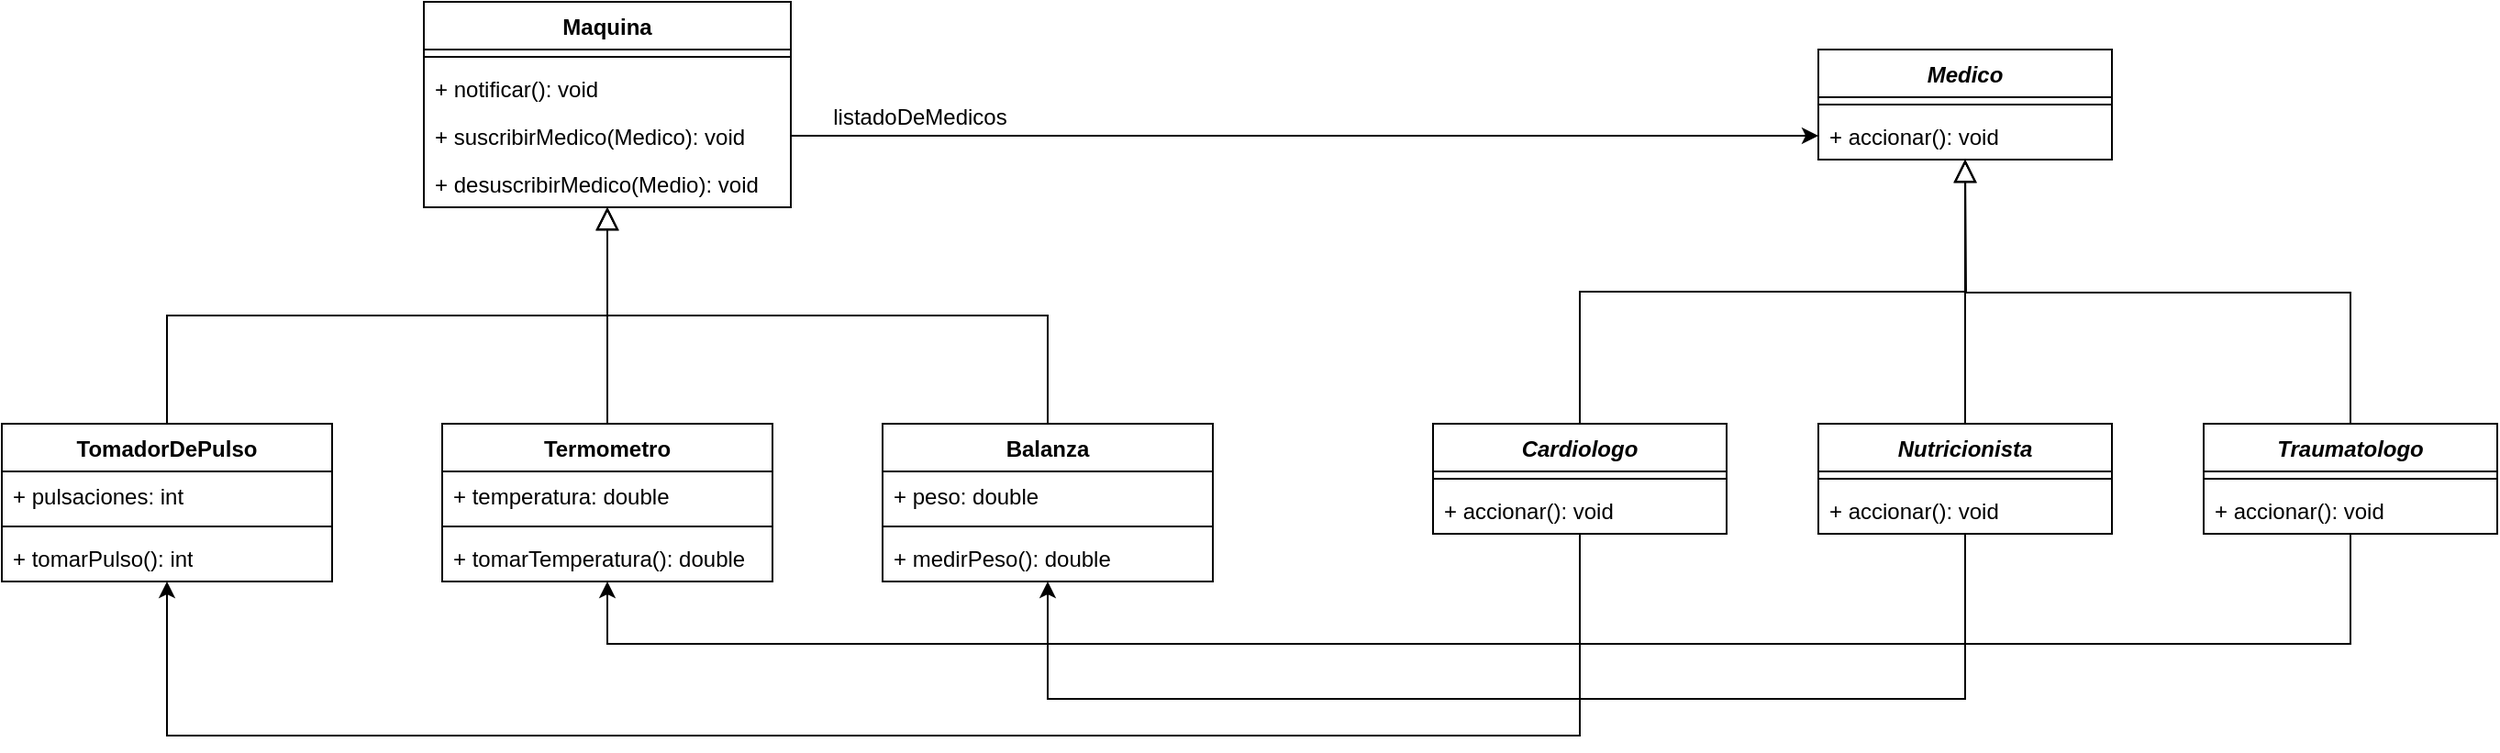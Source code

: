 <mxfile version="22.0.3" type="device">
  <diagram id="C5RBs43oDa-KdzZeNtuy" name="Page-1">
    <mxGraphModel dx="1863" dy="606" grid="1" gridSize="10" guides="1" tooltips="1" connect="1" arrows="1" fold="1" page="1" pageScale="1" pageWidth="827" pageHeight="1169" math="0" shadow="0">
      <root>
        <mxCell id="WIyWlLk6GJQsqaUBKTNV-0" />
        <mxCell id="WIyWlLk6GJQsqaUBKTNV-1" parent="WIyWlLk6GJQsqaUBKTNV-0" />
        <mxCell id="64J3aldOvtKYuGFHX58p-0" value="Maquina" style="swimlane;fontStyle=1;align=center;verticalAlign=top;childLayout=stackLayout;horizontal=1;startSize=26;horizontalStack=0;resizeParent=1;resizeParentMax=0;resizeLast=0;collapsible=1;marginBottom=0;whiteSpace=wrap;html=1;" vertex="1" parent="WIyWlLk6GJQsqaUBKTNV-1">
          <mxGeometry x="170" y="90" width="200" height="112" as="geometry" />
        </mxCell>
        <mxCell id="64J3aldOvtKYuGFHX58p-2" value="" style="line;strokeWidth=1;fillColor=none;align=left;verticalAlign=middle;spacingTop=-1;spacingLeft=3;spacingRight=3;rotatable=0;labelPosition=right;points=[];portConstraint=eastwest;strokeColor=inherit;" vertex="1" parent="64J3aldOvtKYuGFHX58p-0">
          <mxGeometry y="26" width="200" height="8" as="geometry" />
        </mxCell>
        <mxCell id="64J3aldOvtKYuGFHX58p-9" value="+ notificar(): void" style="text;strokeColor=none;fillColor=none;align=left;verticalAlign=top;spacingLeft=4;spacingRight=4;overflow=hidden;rotatable=0;points=[[0,0.5],[1,0.5]];portConstraint=eastwest;whiteSpace=wrap;html=1;" vertex="1" parent="64J3aldOvtKYuGFHX58p-0">
          <mxGeometry y="34" width="200" height="26" as="geometry" />
        </mxCell>
        <mxCell id="64J3aldOvtKYuGFHX58p-8" value="+ suscribirMedico(Medico): void" style="text;strokeColor=none;fillColor=none;align=left;verticalAlign=top;spacingLeft=4;spacingRight=4;overflow=hidden;rotatable=0;points=[[0,0.5],[1,0.5]];portConstraint=eastwest;whiteSpace=wrap;html=1;" vertex="1" parent="64J3aldOvtKYuGFHX58p-0">
          <mxGeometry y="60" width="200" height="26" as="geometry" />
        </mxCell>
        <mxCell id="64J3aldOvtKYuGFHX58p-3" value="+ desuscribirMedico(Medio): void" style="text;strokeColor=none;fillColor=none;align=left;verticalAlign=top;spacingLeft=4;spacingRight=4;overflow=hidden;rotatable=0;points=[[0,0.5],[1,0.5]];portConstraint=eastwest;whiteSpace=wrap;html=1;" vertex="1" parent="64J3aldOvtKYuGFHX58p-0">
          <mxGeometry y="86" width="200" height="26" as="geometry" />
        </mxCell>
        <mxCell id="64J3aldOvtKYuGFHX58p-10" value="&lt;i&gt;Medico&lt;/i&gt;" style="swimlane;fontStyle=1;align=center;verticalAlign=top;childLayout=stackLayout;horizontal=1;startSize=26;horizontalStack=0;resizeParent=1;resizeParentMax=0;resizeLast=0;collapsible=1;marginBottom=0;whiteSpace=wrap;html=1;" vertex="1" parent="WIyWlLk6GJQsqaUBKTNV-1">
          <mxGeometry x="930" y="116" width="160" height="60" as="geometry" />
        </mxCell>
        <mxCell id="64J3aldOvtKYuGFHX58p-12" value="" style="line;strokeWidth=1;fillColor=none;align=left;verticalAlign=middle;spacingTop=-1;spacingLeft=3;spacingRight=3;rotatable=0;labelPosition=right;points=[];portConstraint=eastwest;strokeColor=inherit;" vertex="1" parent="64J3aldOvtKYuGFHX58p-10">
          <mxGeometry y="26" width="160" height="8" as="geometry" />
        </mxCell>
        <mxCell id="64J3aldOvtKYuGFHX58p-13" value="+ accionar(): void&lt;span style=&quot;white-space: pre;&quot;&gt;&#x9;&lt;/span&gt;" style="text;strokeColor=none;fillColor=none;align=left;verticalAlign=top;spacingLeft=4;spacingRight=4;overflow=hidden;rotatable=0;points=[[0,0.5],[1,0.5]];portConstraint=eastwest;whiteSpace=wrap;html=1;" vertex="1" parent="64J3aldOvtKYuGFHX58p-10">
          <mxGeometry y="34" width="160" height="26" as="geometry" />
        </mxCell>
        <mxCell id="64J3aldOvtKYuGFHX58p-37" style="edgeStyle=orthogonalEdgeStyle;rounded=0;orthogonalLoop=1;jettySize=auto;html=1;exitX=0.5;exitY=0;exitDx=0;exitDy=0;endArrow=block;endFill=0;strokeWidth=1;endSize=10;" edge="1" parent="WIyWlLk6GJQsqaUBKTNV-1" source="64J3aldOvtKYuGFHX58p-14" target="64J3aldOvtKYuGFHX58p-0">
          <mxGeometry relative="1" as="geometry">
            <mxPoint x="340" y="240" as="targetPoint" />
          </mxGeometry>
        </mxCell>
        <mxCell id="64J3aldOvtKYuGFHX58p-14" value="Balanza" style="swimlane;fontStyle=1;align=center;verticalAlign=top;childLayout=stackLayout;horizontal=1;startSize=26;horizontalStack=0;resizeParent=1;resizeParentMax=0;resizeLast=0;collapsible=1;marginBottom=0;whiteSpace=wrap;html=1;" vertex="1" parent="WIyWlLk6GJQsqaUBKTNV-1">
          <mxGeometry x="420" y="320" width="180" height="86" as="geometry" />
        </mxCell>
        <mxCell id="64J3aldOvtKYuGFHX58p-15" value="+ peso: double" style="text;strokeColor=none;fillColor=none;align=left;verticalAlign=top;spacingLeft=4;spacingRight=4;overflow=hidden;rotatable=0;points=[[0,0.5],[1,0.5]];portConstraint=eastwest;whiteSpace=wrap;html=1;" vertex="1" parent="64J3aldOvtKYuGFHX58p-14">
          <mxGeometry y="26" width="180" height="26" as="geometry" />
        </mxCell>
        <mxCell id="64J3aldOvtKYuGFHX58p-16" value="" style="line;strokeWidth=1;fillColor=none;align=left;verticalAlign=middle;spacingTop=-1;spacingLeft=3;spacingRight=3;rotatable=0;labelPosition=right;points=[];portConstraint=eastwest;strokeColor=inherit;" vertex="1" parent="64J3aldOvtKYuGFHX58p-14">
          <mxGeometry y="52" width="180" height="8" as="geometry" />
        </mxCell>
        <mxCell id="64J3aldOvtKYuGFHX58p-17" value="+ medirPeso(): double" style="text;strokeColor=none;fillColor=none;align=left;verticalAlign=top;spacingLeft=4;spacingRight=4;overflow=hidden;rotatable=0;points=[[0,0.5],[1,0.5]];portConstraint=eastwest;whiteSpace=wrap;html=1;" vertex="1" parent="64J3aldOvtKYuGFHX58p-14">
          <mxGeometry y="60" width="180" height="26" as="geometry" />
        </mxCell>
        <mxCell id="64J3aldOvtKYuGFHX58p-36" style="edgeStyle=orthogonalEdgeStyle;rounded=0;orthogonalLoop=1;jettySize=auto;html=1;exitX=0.5;exitY=0;exitDx=0;exitDy=0;endArrow=block;endFill=0;strokeWidth=1;endSize=10;" edge="1" parent="WIyWlLk6GJQsqaUBKTNV-1" source="64J3aldOvtKYuGFHX58p-18" target="64J3aldOvtKYuGFHX58p-0">
          <mxGeometry relative="1" as="geometry" />
        </mxCell>
        <mxCell id="64J3aldOvtKYuGFHX58p-18" value="Termometro" style="swimlane;fontStyle=1;align=center;verticalAlign=top;childLayout=stackLayout;horizontal=1;startSize=26;horizontalStack=0;resizeParent=1;resizeParentMax=0;resizeLast=0;collapsible=1;marginBottom=0;whiteSpace=wrap;html=1;" vertex="1" parent="WIyWlLk6GJQsqaUBKTNV-1">
          <mxGeometry x="180" y="320" width="180" height="86" as="geometry" />
        </mxCell>
        <mxCell id="64J3aldOvtKYuGFHX58p-19" value="+ temperatura: double" style="text;strokeColor=none;fillColor=none;align=left;verticalAlign=top;spacingLeft=4;spacingRight=4;overflow=hidden;rotatable=0;points=[[0,0.5],[1,0.5]];portConstraint=eastwest;whiteSpace=wrap;html=1;" vertex="1" parent="64J3aldOvtKYuGFHX58p-18">
          <mxGeometry y="26" width="180" height="26" as="geometry" />
        </mxCell>
        <mxCell id="64J3aldOvtKYuGFHX58p-20" value="" style="line;strokeWidth=1;fillColor=none;align=left;verticalAlign=middle;spacingTop=-1;spacingLeft=3;spacingRight=3;rotatable=0;labelPosition=right;points=[];portConstraint=eastwest;strokeColor=inherit;" vertex="1" parent="64J3aldOvtKYuGFHX58p-18">
          <mxGeometry y="52" width="180" height="8" as="geometry" />
        </mxCell>
        <mxCell id="64J3aldOvtKYuGFHX58p-21" value="+ tomarTemperatura(): double" style="text;strokeColor=none;fillColor=none;align=left;verticalAlign=top;spacingLeft=4;spacingRight=4;overflow=hidden;rotatable=0;points=[[0,0.5],[1,0.5]];portConstraint=eastwest;whiteSpace=wrap;html=1;" vertex="1" parent="64J3aldOvtKYuGFHX58p-18">
          <mxGeometry y="60" width="180" height="26" as="geometry" />
        </mxCell>
        <mxCell id="64J3aldOvtKYuGFHX58p-39" style="edgeStyle=orthogonalEdgeStyle;rounded=0;orthogonalLoop=1;jettySize=auto;html=1;exitX=0.5;exitY=0;exitDx=0;exitDy=0;endArrow=block;endFill=0;strokeWidth=1;endSize=10;" edge="1" parent="WIyWlLk6GJQsqaUBKTNV-1" source="64J3aldOvtKYuGFHX58p-31" target="64J3aldOvtKYuGFHX58p-0">
          <mxGeometry relative="1" as="geometry" />
        </mxCell>
        <mxCell id="64J3aldOvtKYuGFHX58p-31" value="TomadorDePulso" style="swimlane;fontStyle=1;align=center;verticalAlign=top;childLayout=stackLayout;horizontal=1;startSize=26;horizontalStack=0;resizeParent=1;resizeParentMax=0;resizeLast=0;collapsible=1;marginBottom=0;whiteSpace=wrap;html=1;" vertex="1" parent="WIyWlLk6GJQsqaUBKTNV-1">
          <mxGeometry x="-60" y="320" width="180" height="86" as="geometry" />
        </mxCell>
        <mxCell id="64J3aldOvtKYuGFHX58p-32" value="+ pulsaciones: int" style="text;strokeColor=none;fillColor=none;align=left;verticalAlign=top;spacingLeft=4;spacingRight=4;overflow=hidden;rotatable=0;points=[[0,0.5],[1,0.5]];portConstraint=eastwest;whiteSpace=wrap;html=1;" vertex="1" parent="64J3aldOvtKYuGFHX58p-31">
          <mxGeometry y="26" width="180" height="26" as="geometry" />
        </mxCell>
        <mxCell id="64J3aldOvtKYuGFHX58p-33" value="" style="line;strokeWidth=1;fillColor=none;align=left;verticalAlign=middle;spacingTop=-1;spacingLeft=3;spacingRight=3;rotatable=0;labelPosition=right;points=[];portConstraint=eastwest;strokeColor=inherit;" vertex="1" parent="64J3aldOvtKYuGFHX58p-31">
          <mxGeometry y="52" width="180" height="8" as="geometry" />
        </mxCell>
        <mxCell id="64J3aldOvtKYuGFHX58p-34" value="+ tomarPulso(): int" style="text;strokeColor=none;fillColor=none;align=left;verticalAlign=top;spacingLeft=4;spacingRight=4;overflow=hidden;rotatable=0;points=[[0,0.5],[1,0.5]];portConstraint=eastwest;whiteSpace=wrap;html=1;" vertex="1" parent="64J3aldOvtKYuGFHX58p-31">
          <mxGeometry y="60" width="180" height="26" as="geometry" />
        </mxCell>
        <mxCell id="64J3aldOvtKYuGFHX58p-50" style="edgeStyle=orthogonalEdgeStyle;rounded=0;orthogonalLoop=1;jettySize=auto;html=1;exitX=0.5;exitY=1;exitDx=0;exitDy=0;" edge="1" parent="WIyWlLk6GJQsqaUBKTNV-1" source="64J3aldOvtKYuGFHX58p-40" target="64J3aldOvtKYuGFHX58p-31">
          <mxGeometry relative="1" as="geometry">
            <Array as="points">
              <mxPoint x="800" y="490" />
              <mxPoint x="30" y="490" />
            </Array>
          </mxGeometry>
        </mxCell>
        <mxCell id="64J3aldOvtKYuGFHX58p-51" style="edgeStyle=orthogonalEdgeStyle;rounded=0;orthogonalLoop=1;jettySize=auto;html=1;exitX=0.5;exitY=0;exitDx=0;exitDy=0;endArrow=block;endFill=0;strokeWidth=1;endSize=10;" edge="1" parent="WIyWlLk6GJQsqaUBKTNV-1" source="64J3aldOvtKYuGFHX58p-40" target="64J3aldOvtKYuGFHX58p-10">
          <mxGeometry relative="1" as="geometry" />
        </mxCell>
        <mxCell id="64J3aldOvtKYuGFHX58p-40" value="&lt;i&gt;Cardiologo&lt;/i&gt;" style="swimlane;fontStyle=1;align=center;verticalAlign=top;childLayout=stackLayout;horizontal=1;startSize=26;horizontalStack=0;resizeParent=1;resizeParentMax=0;resizeLast=0;collapsible=1;marginBottom=0;whiteSpace=wrap;html=1;" vertex="1" parent="WIyWlLk6GJQsqaUBKTNV-1">
          <mxGeometry x="720" y="320" width="160" height="60" as="geometry" />
        </mxCell>
        <mxCell id="64J3aldOvtKYuGFHX58p-41" value="" style="line;strokeWidth=1;fillColor=none;align=left;verticalAlign=middle;spacingTop=-1;spacingLeft=3;spacingRight=3;rotatable=0;labelPosition=right;points=[];portConstraint=eastwest;strokeColor=inherit;" vertex="1" parent="64J3aldOvtKYuGFHX58p-40">
          <mxGeometry y="26" width="160" height="8" as="geometry" />
        </mxCell>
        <mxCell id="64J3aldOvtKYuGFHX58p-42" value="+ accionar(): void&lt;span style=&quot;white-space: pre;&quot;&gt;&#x9;&lt;/span&gt;" style="text;strokeColor=none;fillColor=none;align=left;verticalAlign=top;spacingLeft=4;spacingRight=4;overflow=hidden;rotatable=0;points=[[0,0.5],[1,0.5]];portConstraint=eastwest;whiteSpace=wrap;html=1;" vertex="1" parent="64J3aldOvtKYuGFHX58p-40">
          <mxGeometry y="34" width="160" height="26" as="geometry" />
        </mxCell>
        <mxCell id="64J3aldOvtKYuGFHX58p-52" style="edgeStyle=orthogonalEdgeStyle;rounded=0;orthogonalLoop=1;jettySize=auto;html=1;exitX=0.5;exitY=0;exitDx=0;exitDy=0;endArrow=block;endFill=0;strokeWidth=1;endSize=10;" edge="1" parent="WIyWlLk6GJQsqaUBKTNV-1" source="64J3aldOvtKYuGFHX58p-43" target="64J3aldOvtKYuGFHX58p-10">
          <mxGeometry relative="1" as="geometry" />
        </mxCell>
        <mxCell id="64J3aldOvtKYuGFHX58p-54" style="edgeStyle=orthogonalEdgeStyle;rounded=0;orthogonalLoop=1;jettySize=auto;html=1;exitX=0.5;exitY=1;exitDx=0;exitDy=0;" edge="1" parent="WIyWlLk6GJQsqaUBKTNV-1" source="64J3aldOvtKYuGFHX58p-43" target="64J3aldOvtKYuGFHX58p-14">
          <mxGeometry relative="1" as="geometry">
            <Array as="points">
              <mxPoint x="1010" y="470" />
              <mxPoint x="510" y="470" />
            </Array>
          </mxGeometry>
        </mxCell>
        <mxCell id="64J3aldOvtKYuGFHX58p-43" value="&lt;i&gt;Nutricionista&lt;/i&gt;" style="swimlane;fontStyle=1;align=center;verticalAlign=top;childLayout=stackLayout;horizontal=1;startSize=26;horizontalStack=0;resizeParent=1;resizeParentMax=0;resizeLast=0;collapsible=1;marginBottom=0;whiteSpace=wrap;html=1;" vertex="1" parent="WIyWlLk6GJQsqaUBKTNV-1">
          <mxGeometry x="930" y="320" width="160" height="60" as="geometry" />
        </mxCell>
        <mxCell id="64J3aldOvtKYuGFHX58p-44" value="" style="line;strokeWidth=1;fillColor=none;align=left;verticalAlign=middle;spacingTop=-1;spacingLeft=3;spacingRight=3;rotatable=0;labelPosition=right;points=[];portConstraint=eastwest;strokeColor=inherit;" vertex="1" parent="64J3aldOvtKYuGFHX58p-43">
          <mxGeometry y="26" width="160" height="8" as="geometry" />
        </mxCell>
        <mxCell id="64J3aldOvtKYuGFHX58p-45" value="+ accionar(): void&lt;span style=&quot;white-space: pre;&quot;&gt;&#x9;&lt;/span&gt;" style="text;strokeColor=none;fillColor=none;align=left;verticalAlign=top;spacingLeft=4;spacingRight=4;overflow=hidden;rotatable=0;points=[[0,0.5],[1,0.5]];portConstraint=eastwest;whiteSpace=wrap;html=1;" vertex="1" parent="64J3aldOvtKYuGFHX58p-43">
          <mxGeometry y="34" width="160" height="26" as="geometry" />
        </mxCell>
        <mxCell id="64J3aldOvtKYuGFHX58p-53" style="edgeStyle=orthogonalEdgeStyle;rounded=0;orthogonalLoop=1;jettySize=auto;html=1;exitX=0.5;exitY=0;exitDx=0;exitDy=0;endArrow=block;endFill=0;strokeWidth=1;endSize=10;" edge="1" parent="WIyWlLk6GJQsqaUBKTNV-1" source="64J3aldOvtKYuGFHX58p-47">
          <mxGeometry relative="1" as="geometry">
            <mxPoint x="1010" y="176" as="targetPoint" />
          </mxGeometry>
        </mxCell>
        <mxCell id="64J3aldOvtKYuGFHX58p-55" style="edgeStyle=orthogonalEdgeStyle;rounded=0;orthogonalLoop=1;jettySize=auto;html=1;exitX=0.5;exitY=1;exitDx=0;exitDy=0;" edge="1" parent="WIyWlLk6GJQsqaUBKTNV-1" source="64J3aldOvtKYuGFHX58p-47" target="64J3aldOvtKYuGFHX58p-18">
          <mxGeometry relative="1" as="geometry">
            <mxPoint x="270" y="470" as="targetPoint" />
            <Array as="points">
              <mxPoint x="1220" y="440" />
              <mxPoint x="270" y="440" />
            </Array>
          </mxGeometry>
        </mxCell>
        <mxCell id="64J3aldOvtKYuGFHX58p-47" value="&lt;i&gt;Traumatologo&lt;/i&gt;" style="swimlane;fontStyle=1;align=center;verticalAlign=top;childLayout=stackLayout;horizontal=1;startSize=26;horizontalStack=0;resizeParent=1;resizeParentMax=0;resizeLast=0;collapsible=1;marginBottom=0;whiteSpace=wrap;html=1;" vertex="1" parent="WIyWlLk6GJQsqaUBKTNV-1">
          <mxGeometry x="1140" y="320" width="160" height="60" as="geometry" />
        </mxCell>
        <mxCell id="64J3aldOvtKYuGFHX58p-48" value="" style="line;strokeWidth=1;fillColor=none;align=left;verticalAlign=middle;spacingTop=-1;spacingLeft=3;spacingRight=3;rotatable=0;labelPosition=right;points=[];portConstraint=eastwest;strokeColor=inherit;" vertex="1" parent="64J3aldOvtKYuGFHX58p-47">
          <mxGeometry y="26" width="160" height="8" as="geometry" />
        </mxCell>
        <mxCell id="64J3aldOvtKYuGFHX58p-49" value="+ accionar(): void&lt;span style=&quot;white-space: pre;&quot;&gt;&#x9;&lt;/span&gt;" style="text;strokeColor=none;fillColor=none;align=left;verticalAlign=top;spacingLeft=4;spacingRight=4;overflow=hidden;rotatable=0;points=[[0,0.5],[1,0.5]];portConstraint=eastwest;whiteSpace=wrap;html=1;" vertex="1" parent="64J3aldOvtKYuGFHX58p-47">
          <mxGeometry y="34" width="160" height="26" as="geometry" />
        </mxCell>
        <mxCell id="64J3aldOvtKYuGFHX58p-61" style="edgeStyle=orthogonalEdgeStyle;rounded=0;orthogonalLoop=1;jettySize=auto;html=1;exitX=1;exitY=0.5;exitDx=0;exitDy=0;" edge="1" parent="WIyWlLk6GJQsqaUBKTNV-1" source="64J3aldOvtKYuGFHX58p-8" target="64J3aldOvtKYuGFHX58p-13">
          <mxGeometry relative="1" as="geometry" />
        </mxCell>
        <mxCell id="64J3aldOvtKYuGFHX58p-62" value="listadoDeMedicos" style="text;html=1;align=center;verticalAlign=middle;resizable=0;points=[];autosize=1;strokeColor=none;fillColor=none;" vertex="1" parent="WIyWlLk6GJQsqaUBKTNV-1">
          <mxGeometry x="380" y="138" width="120" height="30" as="geometry" />
        </mxCell>
      </root>
    </mxGraphModel>
  </diagram>
</mxfile>
